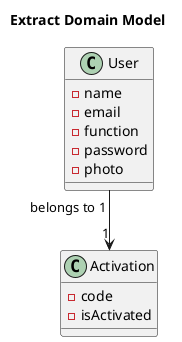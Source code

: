 @startuml
title Extract Domain Model

class User {
    -name
    -email
    -function
    -password
    -photo

}

class Activation{
    -code
    -isActivated
}

User "belongs to 1" --> "1"Activation

@enduml